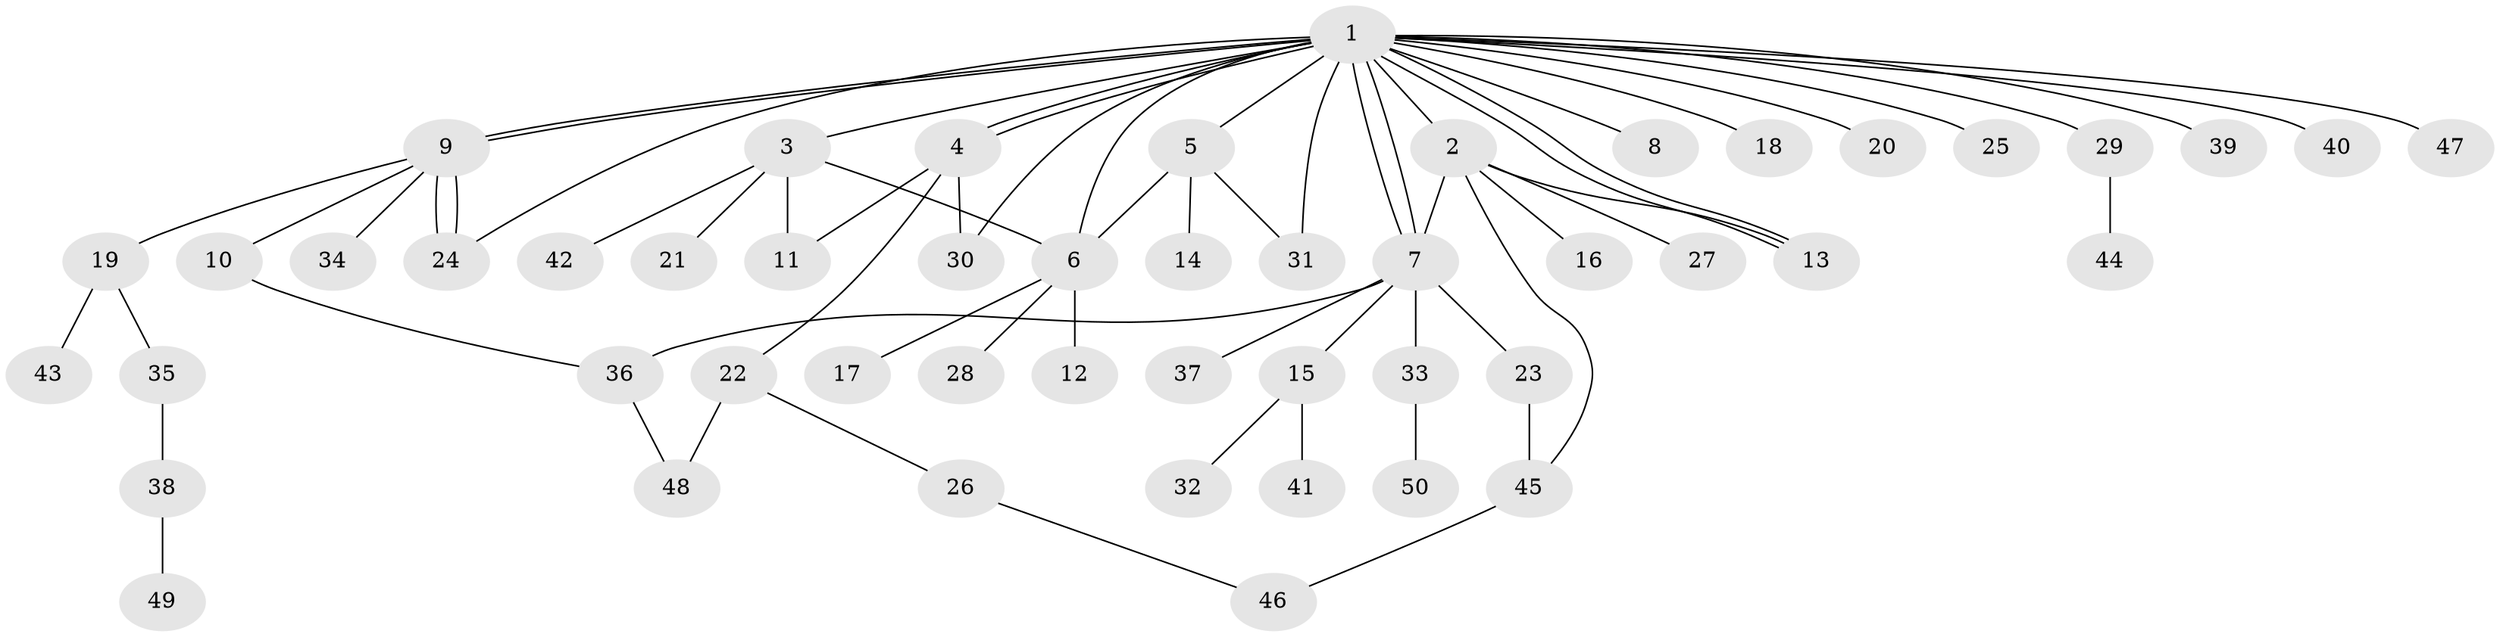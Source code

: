 // coarse degree distribution, {20: 0.02857142857142857, 6: 0.02857142857142857, 4: 0.05714285714285714, 3: 0.11428571428571428, 5: 0.05714285714285714, 7: 0.02857142857142857, 1: 0.5428571428571428, 2: 0.14285714285714285}
// Generated by graph-tools (version 1.1) at 2025/23/03/03/25 07:23:49]
// undirected, 50 vertices, 66 edges
graph export_dot {
graph [start="1"]
  node [color=gray90,style=filled];
  1;
  2;
  3;
  4;
  5;
  6;
  7;
  8;
  9;
  10;
  11;
  12;
  13;
  14;
  15;
  16;
  17;
  18;
  19;
  20;
  21;
  22;
  23;
  24;
  25;
  26;
  27;
  28;
  29;
  30;
  31;
  32;
  33;
  34;
  35;
  36;
  37;
  38;
  39;
  40;
  41;
  42;
  43;
  44;
  45;
  46;
  47;
  48;
  49;
  50;
  1 -- 2;
  1 -- 3;
  1 -- 4;
  1 -- 4;
  1 -- 5;
  1 -- 6;
  1 -- 7;
  1 -- 7;
  1 -- 8;
  1 -- 9;
  1 -- 9;
  1 -- 13;
  1 -- 13;
  1 -- 18;
  1 -- 20;
  1 -- 24;
  1 -- 25;
  1 -- 29;
  1 -- 30;
  1 -- 31;
  1 -- 39;
  1 -- 40;
  1 -- 47;
  2 -- 7;
  2 -- 13;
  2 -- 16;
  2 -- 27;
  2 -- 45;
  3 -- 6;
  3 -- 11;
  3 -- 21;
  3 -- 42;
  4 -- 11;
  4 -- 22;
  4 -- 30;
  5 -- 6;
  5 -- 14;
  5 -- 31;
  6 -- 12;
  6 -- 17;
  6 -- 28;
  7 -- 15;
  7 -- 23;
  7 -- 33;
  7 -- 36;
  7 -- 37;
  9 -- 10;
  9 -- 19;
  9 -- 24;
  9 -- 24;
  9 -- 34;
  10 -- 36;
  15 -- 32;
  15 -- 41;
  19 -- 35;
  19 -- 43;
  22 -- 26;
  22 -- 48;
  23 -- 45;
  26 -- 46;
  29 -- 44;
  33 -- 50;
  35 -- 38;
  36 -- 48;
  38 -- 49;
  45 -- 46;
}
